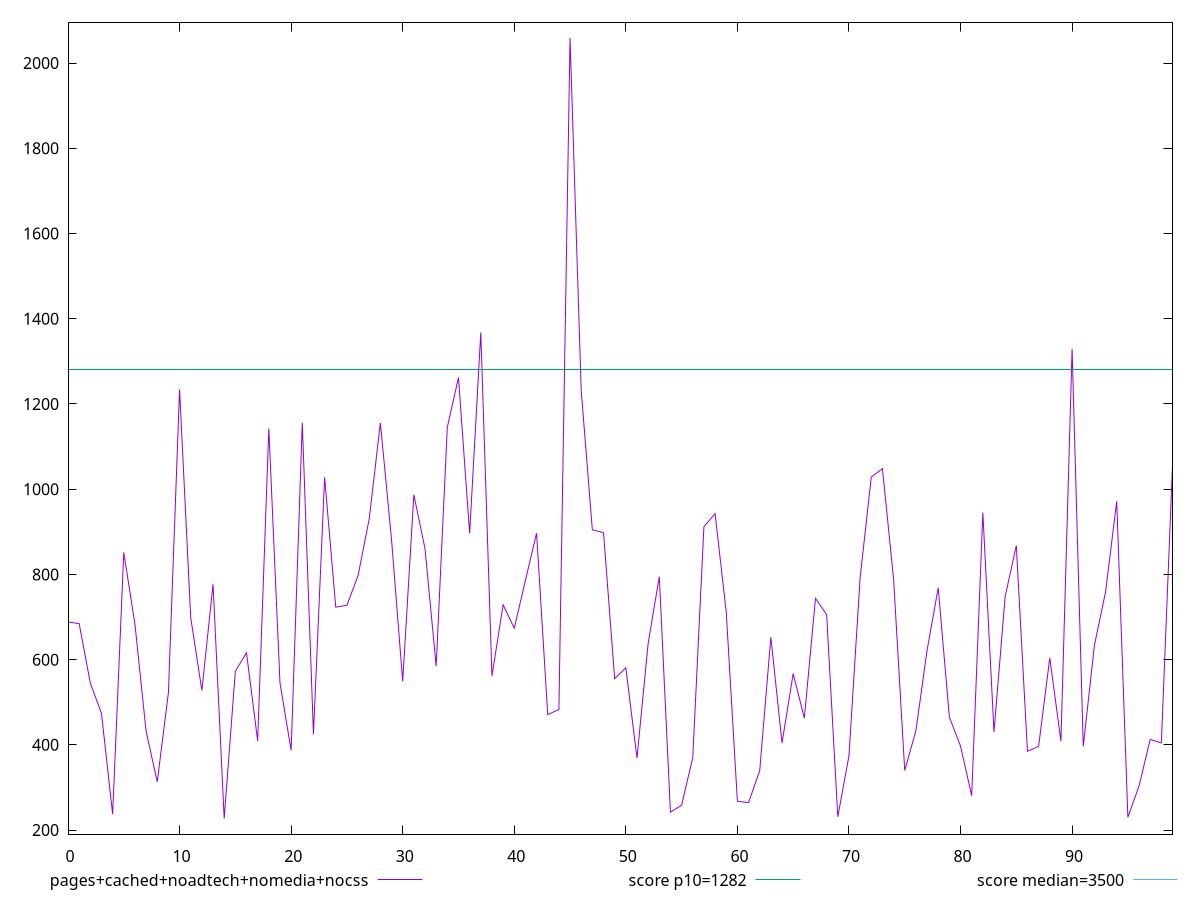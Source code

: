 reset

$pagesCachedNoadtechNomediaNocss <<EOF
0 688.2959999999999
1 684.4559999999999
2 545.076
3 473.8639999999999
4 237.46000000000004
5 851.5360000000001
6 682.9399999999998
7 431.94
8 313.36800000000005
9 522.48
10 1233.9959999999999
11 698.5600000000001
12 527.6519999999999
13 776.788
14 227.156
15 572.9960000000001
16 616
17 409.2960000000001
18 1142.4320000000002
19 545.616
20 386.90000000000003
21 1156.052
22 424.86400000000003
23 1028.0520000000001
24 723.2080000000002
25 727.644
26 797.1599999999999
27 930.6960000000001
28 1155.2479999999998
29 881.2760000000001
30 549.348
31 986.8719999999994
32 860.196
33 584.912
34 1145.2480000000003
35 1262.164
36 896.0920000000001
37 1367.484
38 561.4480000000001
39 728.5400000000001
40 673.724
41 785.952
42 896.7919999999999
43 471.024
44 483.016
45 2058.9599999999996
46 1231.624
47 904.6999999999999
48 897.8840000000001
49 555.396
50 580.7840000000001
51 368.98400000000004
52 637.8080000000001
53 794.5720000000001
54 242.036
55 258.32000000000005
56 370.43600000000004
57 912.0400000000001
58 942.6920000000002
59 712.0360000000002
60 267.648
61 264.39599999999996
62 339.48400000000004
63 652.7
64 404.2679999999999
65 567.3959999999998
66 462.53599999999994
67 743.7200000000001
68 705.6
69 231.12
70 374.22800000000007
71 791.8960000000002
72 1028.3
73 1048.2520000000002
74 789.048
75 339.87200000000007
76 433.18799999999993
77 621.58
78 768.4520000000002
79 465.29200000000014
80 397.072
81 280.788
82 944.9400000000002
83 430.03600000000006
84 747.7240000000002
85 867.8720000000002
86 384.9440000000001
87 396.412
88 604.02
89 408.696
90 1328.748
91 396.34000000000003
92 633.316
93 758.8280000000001
94 971.46
95 230.07999999999998
96 303.192
97 412.736
98 404.53600000000006
99 1055.5839999999996
EOF

set key outside below
set xrange [0:99]
set yrange [190.51992:2095.5960799999993]
set trange [190.51992:2095.5960799999993]
set terminal svg size 640, 500 enhanced background rgb 'white'
set output "report_00015_2021-02-09T16-11-33.973Z/bootup-time/comparison/line/4_vs_5.svg"

plot $pagesCachedNoadtechNomediaNocss title "pages+cached+noadtech+nomedia+nocss" with line, \
     1282 title "score p10=1282", \
     3500 title "score median=3500"

reset
